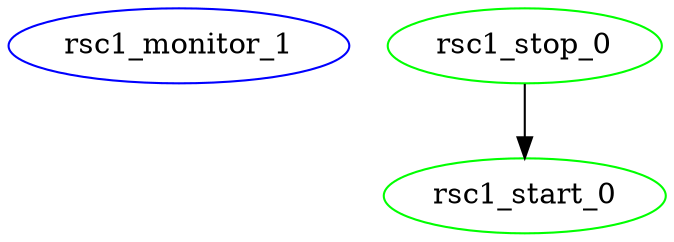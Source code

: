 digraph "g" {
	size = "30,30"
"rsc1_monitor_1" [ color="blue" ]
"rsc1_stop_0" [ color="green" ]
"rsc1_start_0" [ color="green" ]
"rsc1_stop_0" -> "rsc1_start_0"
}
